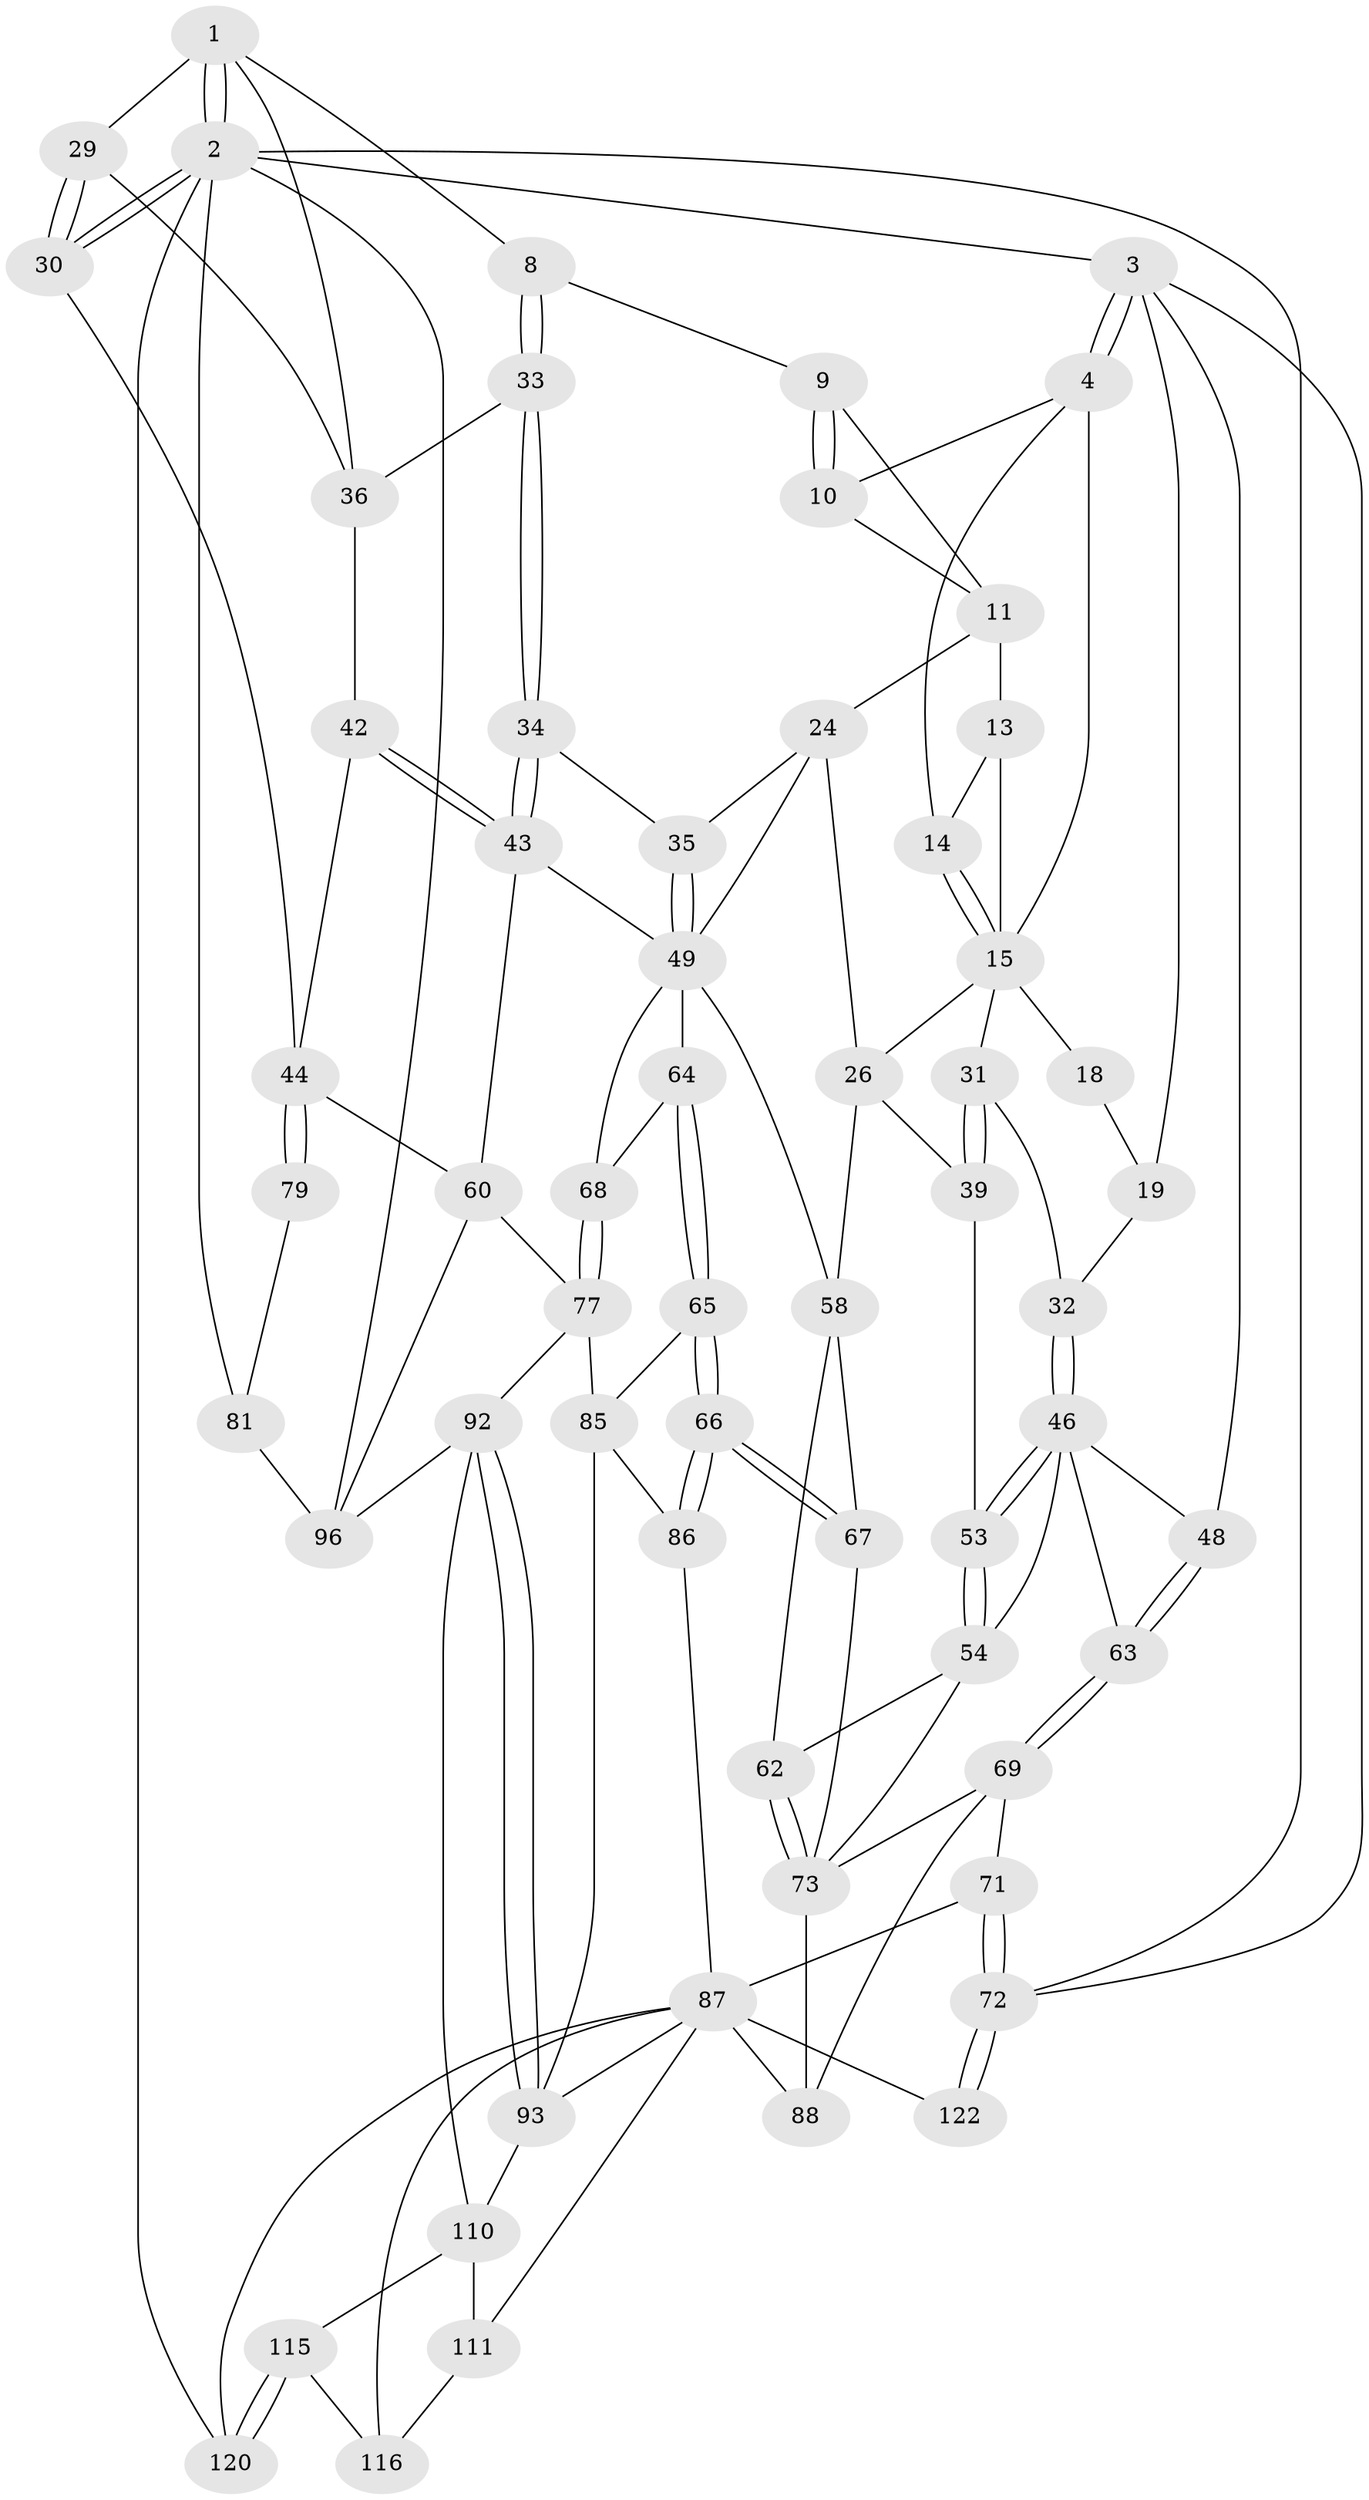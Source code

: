 // original degree distribution, {3: 0.01639344262295082, 6: 0.2540983606557377, 4: 0.27049180327868855, 5: 0.45901639344262296}
// Generated by graph-tools (version 1.1) at 2025/28/03/15/25 16:28:04]
// undirected, 61 vertices, 138 edges
graph export_dot {
graph [start="1"]
  node [color=gray90,style=filled];
  1 [pos="+0.90882995931091+0",super="+7"];
  2 [pos="+1+0",super="+80"];
  3 [pos="+0+0",super="+20"];
  4 [pos="+0.14040169211907644+0",super="+5"];
  8 [pos="+0.822841975790693+0.11438991410298498"];
  9 [pos="+0.7864691166557586+0.10453825951252252"];
  10 [pos="+0.7161394846900921+0"];
  11 [pos="+0.632932352644299+0.07871773101573049",super="+12+22"];
  13 [pos="+0.6006795851908078+0.08547590685161437"];
  14 [pos="+0.4787093270624121+0"];
  15 [pos="+0.42192790145967324+0.09197467747342977",super="+23+16"];
  18 [pos="+0.22518152146908607+0.08211053234216377"];
  19 [pos="+0.09254015345652161+0.10338494750752303"];
  24 [pos="+0.6247697576247898+0.2440084686605574",super="+25+27"];
  26 [pos="+0.4995975882309928+0.22342100133579182",super="+38"];
  29 [pos="+1+0.1774759712807097"];
  30 [pos="+1+0.19388216820554097"];
  31 [pos="+0.26430388522402026+0.21405529174024066"];
  32 [pos="+0.18343230438347904+0.22067370684660179"];
  33 [pos="+0.8372214853990109+0.18957804665580444"];
  34 [pos="+0.8091566842372565+0.257490645826023"];
  35 [pos="+0.6919818962761426+0.23802877752729942"];
  36 [pos="+0.9239657766782342+0.19594593402031124",super="+37+40"];
  39 [pos="+0.3320290191452884+0.31074437619743883"];
  42 [pos="+0.8977426574470834+0.30801014380576974"];
  43 [pos="+0.8553942129716667+0.33378966184524855",super="+52"];
  44 [pos="+1+0.2244279555997469",super="+45"];
  46 [pos="+0.1476877480514658+0.25843722938441077",super="+47"];
  48 [pos="+0+0.0963701169710073"];
  49 [pos="+0.7169450604062435+0.3272572064834006",super="+50"];
  53 [pos="+0.18048121148933924+0.3828842252112168"];
  54 [pos="+0.15890519984384416+0.4312939682664823",super="+55"];
  58 [pos="+0.3523030531602638+0.3310457427289246",super="+61"];
  60 [pos="+0.8408885758500123+0.5346867608143975",super="+76"];
  62 [pos="+0.16789001903012618+0.43591655972377624"];
  63 [pos="+0+0.3647156531633958"];
  64 [pos="+0.43347014313648463+0.49611225770604583"];
  65 [pos="+0.43071155815239764+0.5075899522196557"];
  66 [pos="+0.4036742906375282+0.5511499853205248"];
  67 [pos="+0.2960497955605499+0.5093304172389675"];
  68 [pos="+0.6191370774773733+0.4352458274393268"];
  69 [pos="+0+0.5129089540981533",super="+70"];
  71 [pos="+0+1"];
  72 [pos="+0+1"];
  73 [pos="+0.23343304020552041+0.5552021510889761",super="+74"];
  77 [pos="+0.6771153151587023+0.5165453006095306",super="+84"];
  79 [pos="+1+0.666871076965972"];
  81 [pos="+1+1",super="+82+118"];
  85 [pos="+0.5885314188111725+0.5557458845657576",super="+89"];
  86 [pos="+0.40689363736965006+0.630842177672987"];
  87 [pos="+0.23731662473455767+0.6208695258440847",super="+98"];
  88 [pos="+0.23676368706863107+0.620691458748669",super="+90"];
  92 [pos="+0.5668404895929623+0.683648453193048",super="+97"];
  93 [pos="+0.5007160907657202+0.7335333793078807",super="+105+94"];
  96 [pos="+0.7438892146579718+0.6311139277633028",super="+103"];
  110 [pos="+0.5515892319344676+0.7854578558534513",super="+113"];
  111 [pos="+0.513106240536434+0.8700125115414853"];
  115 [pos="+0.6293364327765627+0.8563755182350608"];
  116 [pos="+0.5371445952520923+0.9027531501767347"];
  120 [pos="+0.5472857048353644+1"];
  122 [pos="+0.1004312129204272+1"];
  1 -- 2;
  1 -- 2;
  1 -- 8;
  1 -- 36;
  1 -- 29;
  2 -- 3;
  2 -- 30;
  2 -- 30;
  2 -- 96;
  2 -- 81;
  2 -- 72;
  2 -- 120;
  3 -- 4;
  3 -- 4;
  3 -- 72;
  3 -- 19;
  3 -- 48;
  4 -- 10;
  4 -- 14;
  4 -- 15;
  8 -- 9;
  8 -- 33;
  8 -- 33;
  9 -- 10;
  9 -- 10;
  9 -- 11;
  10 -- 11;
  11 -- 24 [weight=2];
  11 -- 13;
  13 -- 14;
  13 -- 15;
  14 -- 15;
  14 -- 15;
  15 -- 26;
  15 -- 18 [weight=2];
  15 -- 31;
  18 -- 19;
  19 -- 32;
  24 -- 26;
  24 -- 35;
  24 -- 49;
  26 -- 58;
  26 -- 39;
  29 -- 30;
  29 -- 30;
  29 -- 36;
  30 -- 44;
  31 -- 32;
  31 -- 39;
  31 -- 39;
  32 -- 46;
  32 -- 46;
  33 -- 34;
  33 -- 34;
  33 -- 36;
  34 -- 35;
  34 -- 43;
  34 -- 43;
  35 -- 49;
  35 -- 49;
  36 -- 42;
  39 -- 53;
  42 -- 43;
  42 -- 43;
  42 -- 44;
  43 -- 49;
  43 -- 60;
  44 -- 79 [weight=2];
  44 -- 79;
  44 -- 60;
  46 -- 53;
  46 -- 53;
  46 -- 48;
  46 -- 54;
  46 -- 63;
  48 -- 63;
  48 -- 63;
  49 -- 64;
  49 -- 68;
  49 -- 58;
  53 -- 54;
  53 -- 54;
  54 -- 62;
  54 -- 73;
  58 -- 67;
  58 -- 62;
  60 -- 96;
  60 -- 77;
  62 -- 73;
  62 -- 73;
  63 -- 69;
  63 -- 69;
  64 -- 65;
  64 -- 65;
  64 -- 68;
  65 -- 66;
  65 -- 66;
  65 -- 85;
  66 -- 67;
  66 -- 67;
  66 -- 86;
  66 -- 86;
  67 -- 73;
  68 -- 77;
  68 -- 77;
  69 -- 73;
  69 -- 71;
  69 -- 88;
  71 -- 72;
  71 -- 72;
  71 -- 87;
  72 -- 122;
  72 -- 122;
  73 -- 88 [weight=2];
  77 -- 85;
  77 -- 92;
  79 -- 81;
  81 -- 96 [weight=3];
  85 -- 93;
  85 -- 86;
  86 -- 87;
  87 -- 88 [weight=2];
  87 -- 122 [weight=2];
  87 -- 111;
  87 -- 116;
  87 -- 120;
  87 -- 93;
  92 -- 93 [weight=2];
  92 -- 93;
  92 -- 96 [weight=2];
  92 -- 110;
  93 -- 110;
  110 -- 111;
  110 -- 115;
  111 -- 116;
  115 -- 116;
  115 -- 120;
  115 -- 120;
}
